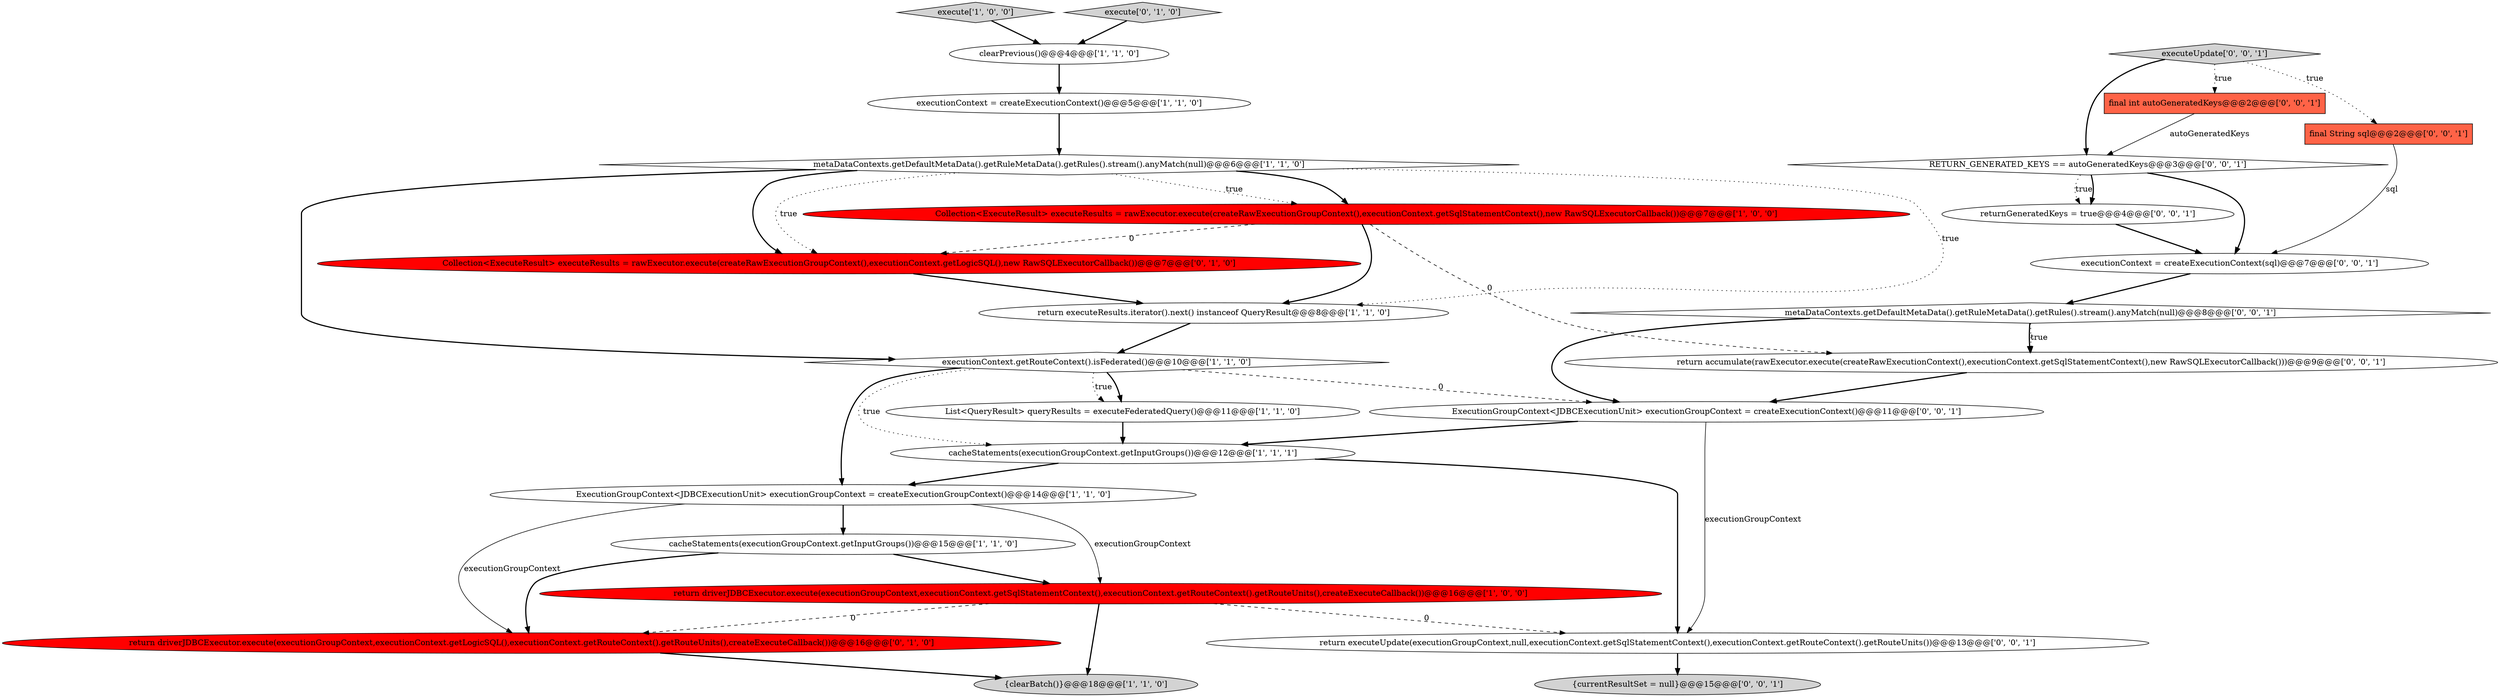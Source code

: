 digraph {
26 [style = filled, label = "RETURN_GENERATED_KEYS == autoGeneratedKeys@@@3@@@['0', '0', '1']", fillcolor = white, shape = diamond image = "AAA0AAABBB3BBB"];
16 [style = filled, label = "metaDataContexts.getDefaultMetaData().getRuleMetaData().getRules().stream().anyMatch(null)@@@8@@@['0', '0', '1']", fillcolor = white, shape = diamond image = "AAA0AAABBB3BBB"];
5 [style = filled, label = "clearPrevious()@@@4@@@['1', '1', '0']", fillcolor = white, shape = ellipse image = "AAA0AAABBB1BBB"];
10 [style = filled, label = "executionContext = createExecutionContext()@@@5@@@['1', '1', '0']", fillcolor = white, shape = ellipse image = "AAA0AAABBB1BBB"];
2 [style = filled, label = "execute['1', '0', '0']", fillcolor = lightgray, shape = diamond image = "AAA0AAABBB1BBB"];
18 [style = filled, label = "returnGeneratedKeys = true@@@4@@@['0', '0', '1']", fillcolor = white, shape = ellipse image = "AAA0AAABBB3BBB"];
6 [style = filled, label = "Collection<ExecuteResult> executeResults = rawExecutor.execute(createRawExecutionGroupContext(),executionContext.getSqlStatementContext(),new RawSQLExecutorCallback())@@@7@@@['1', '0', '0']", fillcolor = red, shape = ellipse image = "AAA1AAABBB1BBB"];
1 [style = filled, label = "{clearBatch()}@@@18@@@['1', '1', '0']", fillcolor = lightgray, shape = ellipse image = "AAA0AAABBB1BBB"];
14 [style = filled, label = "return driverJDBCExecutor.execute(executionGroupContext,executionContext.getLogicSQL(),executionContext.getRouteContext().getRouteUnits(),createExecuteCallback())@@@16@@@['0', '1', '0']", fillcolor = red, shape = ellipse image = "AAA1AAABBB2BBB"];
15 [style = filled, label = "Collection<ExecuteResult> executeResults = rawExecutor.execute(createRawExecutionGroupContext(),executionContext.getLogicSQL(),new RawSQLExecutorCallback())@@@7@@@['0', '1', '0']", fillcolor = red, shape = ellipse image = "AAA1AAABBB2BBB"];
11 [style = filled, label = "metaDataContexts.getDefaultMetaData().getRuleMetaData().getRules().stream().anyMatch(null)@@@6@@@['1', '1', '0']", fillcolor = white, shape = diamond image = "AAA0AAABBB1BBB"];
20 [style = filled, label = "final String sql@@@2@@@['0', '0', '1']", fillcolor = tomato, shape = box image = "AAA0AAABBB3BBB"];
19 [style = filled, label = "return executeUpdate(executionGroupContext,null,executionContext.getSqlStatementContext(),executionContext.getRouteContext().getRouteUnits())@@@13@@@['0', '0', '1']", fillcolor = white, shape = ellipse image = "AAA0AAABBB3BBB"];
3 [style = filled, label = "return executeResults.iterator().next() instanceof QueryResult@@@8@@@['1', '1', '0']", fillcolor = white, shape = ellipse image = "AAA0AAABBB1BBB"];
9 [style = filled, label = "List<QueryResult> queryResults = executeFederatedQuery()@@@11@@@['1', '1', '0']", fillcolor = white, shape = ellipse image = "AAA0AAABBB1BBB"];
4 [style = filled, label = "executionContext.getRouteContext().isFederated()@@@10@@@['1', '1', '0']", fillcolor = white, shape = diamond image = "AAA0AAABBB1BBB"];
21 [style = filled, label = "final int autoGeneratedKeys@@@2@@@['0', '0', '1']", fillcolor = tomato, shape = box image = "AAA0AAABBB3BBB"];
8 [style = filled, label = "ExecutionGroupContext<JDBCExecutionUnit> executionGroupContext = createExecutionGroupContext()@@@14@@@['1', '1', '0']", fillcolor = white, shape = ellipse image = "AAA0AAABBB1BBB"];
24 [style = filled, label = "return accumulate(rawExecutor.execute(createRawExecutionContext(),executionContext.getSqlStatementContext(),new RawSQLExecutorCallback()))@@@9@@@['0', '0', '1']", fillcolor = white, shape = ellipse image = "AAA0AAABBB3BBB"];
0 [style = filled, label = "cacheStatements(executionGroupContext.getInputGroups())@@@12@@@['1', '1', '1']", fillcolor = white, shape = ellipse image = "AAA0AAABBB1BBB"];
12 [style = filled, label = "return driverJDBCExecutor.execute(executionGroupContext,executionContext.getSqlStatementContext(),executionContext.getRouteContext().getRouteUnits(),createExecuteCallback())@@@16@@@['1', '0', '0']", fillcolor = red, shape = ellipse image = "AAA1AAABBB1BBB"];
22 [style = filled, label = "ExecutionGroupContext<JDBCExecutionUnit> executionGroupContext = createExecutionContext()@@@11@@@['0', '0', '1']", fillcolor = white, shape = ellipse image = "AAA0AAABBB3BBB"];
25 [style = filled, label = "executeUpdate['0', '0', '1']", fillcolor = lightgray, shape = diamond image = "AAA0AAABBB3BBB"];
23 [style = filled, label = "executionContext = createExecutionContext(sql)@@@7@@@['0', '0', '1']", fillcolor = white, shape = ellipse image = "AAA0AAABBB3BBB"];
7 [style = filled, label = "cacheStatements(executionGroupContext.getInputGroups())@@@15@@@['1', '1', '0']", fillcolor = white, shape = ellipse image = "AAA0AAABBB1BBB"];
13 [style = filled, label = "execute['0', '1', '0']", fillcolor = lightgray, shape = diamond image = "AAA0AAABBB2BBB"];
17 [style = filled, label = "{currentResultSet = null}@@@15@@@['0', '0', '1']", fillcolor = lightgray, shape = ellipse image = "AAA0AAABBB3BBB"];
4->9 [style = bold, label=""];
6->3 [style = bold, label=""];
5->10 [style = bold, label=""];
23->16 [style = bold, label=""];
25->21 [style = dotted, label="true"];
9->0 [style = bold, label=""];
18->23 [style = bold, label=""];
7->12 [style = bold, label=""];
0->19 [style = bold, label=""];
16->24 [style = bold, label=""];
11->6 [style = bold, label=""];
11->4 [style = bold, label=""];
4->0 [style = dotted, label="true"];
8->12 [style = solid, label="executionGroupContext"];
21->26 [style = solid, label="autoGeneratedKeys"];
19->17 [style = bold, label=""];
4->22 [style = dashed, label="0"];
16->22 [style = bold, label=""];
15->3 [style = bold, label=""];
12->1 [style = bold, label=""];
24->22 [style = bold, label=""];
3->4 [style = bold, label=""];
8->14 [style = solid, label="executionGroupContext"];
14->1 [style = bold, label=""];
11->15 [style = bold, label=""];
8->7 [style = bold, label=""];
7->14 [style = bold, label=""];
22->19 [style = solid, label="executionGroupContext"];
22->0 [style = bold, label=""];
12->14 [style = dashed, label="0"];
12->19 [style = dashed, label="0"];
6->15 [style = dashed, label="0"];
11->6 [style = dotted, label="true"];
6->24 [style = dashed, label="0"];
26->23 [style = bold, label=""];
25->20 [style = dotted, label="true"];
25->26 [style = bold, label=""];
0->8 [style = bold, label=""];
13->5 [style = bold, label=""];
4->8 [style = bold, label=""];
26->18 [style = dotted, label="true"];
20->23 [style = solid, label="sql"];
4->9 [style = dotted, label="true"];
11->15 [style = dotted, label="true"];
11->3 [style = dotted, label="true"];
16->24 [style = dotted, label="true"];
2->5 [style = bold, label=""];
26->18 [style = bold, label=""];
10->11 [style = bold, label=""];
}

